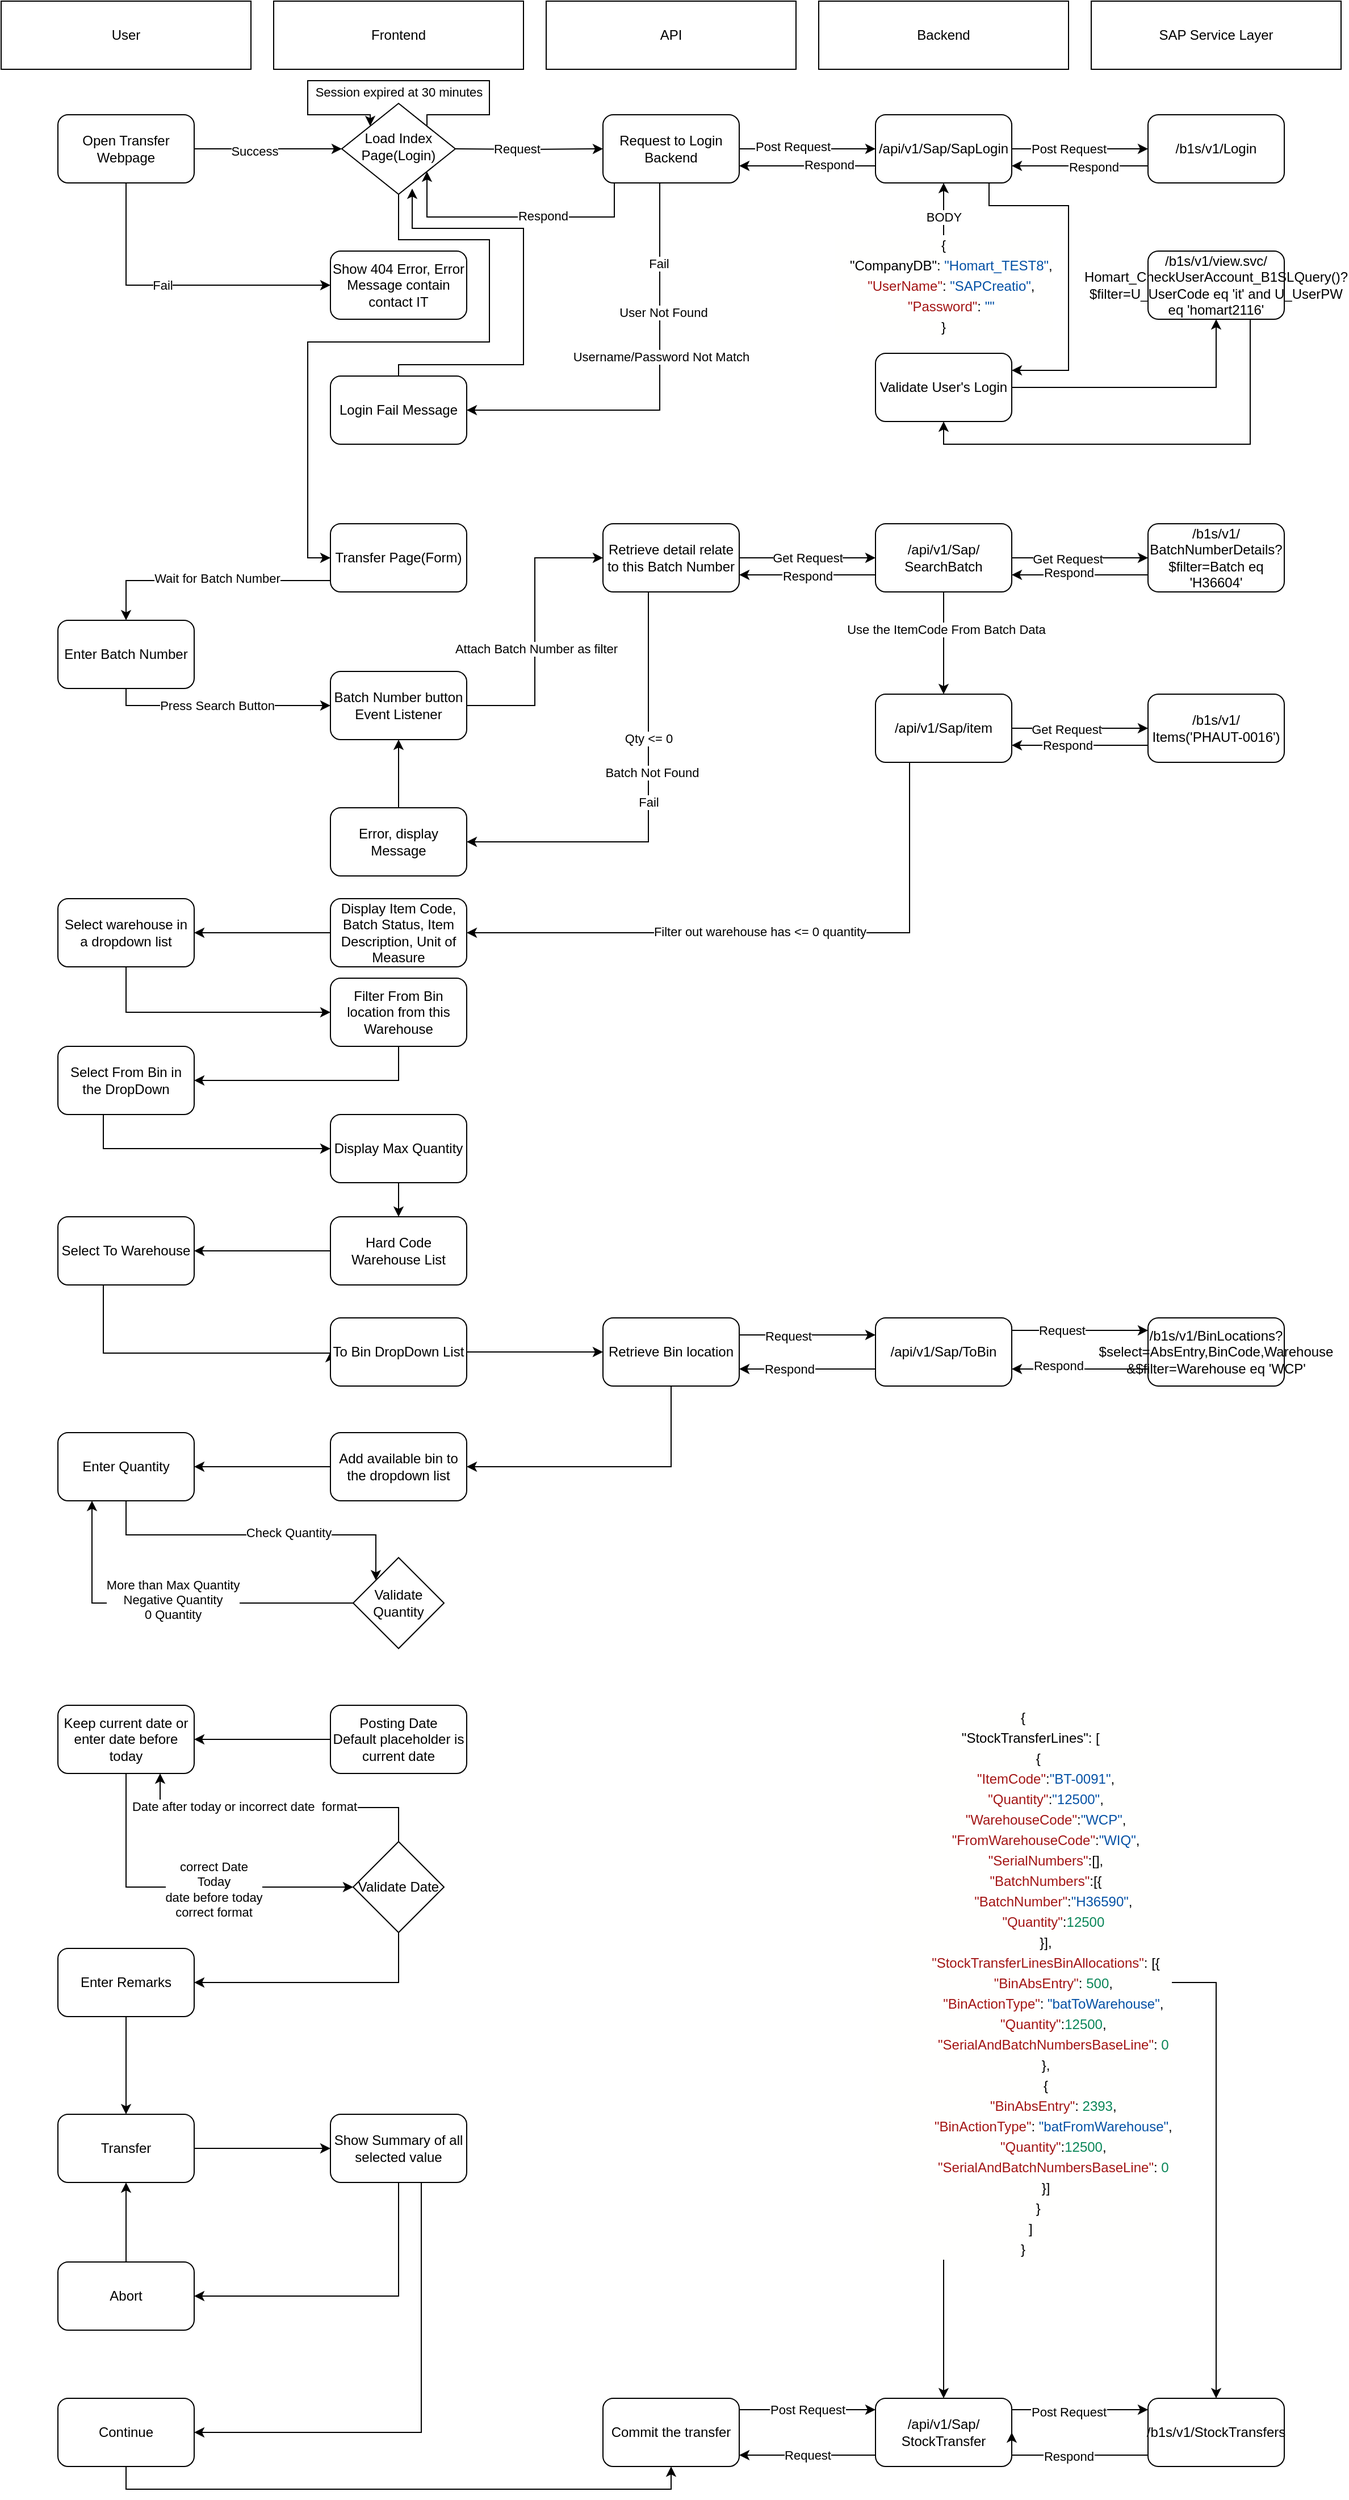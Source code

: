<mxfile version="21.1.4" type="github">
  <diagram id="C5RBs43oDa-KdzZeNtuy" name="Page-1">
    <mxGraphModel dx="1687" dy="901" grid="1" gridSize="10" guides="1" tooltips="1" connect="1" arrows="1" fold="1" page="1" pageScale="1" pageWidth="827" pageHeight="1169" math="0" shadow="0">
      <root>
        <mxCell id="WIyWlLk6GJQsqaUBKTNV-0" />
        <mxCell id="WIyWlLk6GJQsqaUBKTNV-1" parent="WIyWlLk6GJQsqaUBKTNV-0" />
        <mxCell id="266Brj4KPM92YKpS748g-17" style="edgeStyle=orthogonalEdgeStyle;rounded=0;orthogonalLoop=1;jettySize=auto;html=1;entryX=0;entryY=0.5;entryDx=0;entryDy=0;" edge="1" parent="WIyWlLk6GJQsqaUBKTNV-1" target="266Brj4KPM92YKpS748g-11">
          <mxGeometry relative="1" as="geometry">
            <mxPoint x="430" y="140" as="sourcePoint" />
          </mxGeometry>
        </mxCell>
        <mxCell id="266Brj4KPM92YKpS748g-18" value="Request" style="edgeLabel;html=1;align=center;verticalAlign=middle;resizable=0;points=[];" vertex="1" connectable="0" parent="266Brj4KPM92YKpS748g-17">
          <mxGeometry x="-0.183" y="1" relative="1" as="geometry">
            <mxPoint as="offset" />
          </mxGeometry>
        </mxCell>
        <mxCell id="266Brj4KPM92YKpS748g-58" style="edgeStyle=orthogonalEdgeStyle;rounded=0;orthogonalLoop=1;jettySize=auto;html=1;entryX=0;entryY=0.5;entryDx=0;entryDy=0;" edge="1" parent="WIyWlLk6GJQsqaUBKTNV-1" source="WIyWlLk6GJQsqaUBKTNV-6" target="266Brj4KPM92YKpS748g-57">
          <mxGeometry relative="1" as="geometry">
            <Array as="points">
              <mxPoint x="380" y="220" />
              <mxPoint x="460" y="220" />
              <mxPoint x="460" y="310" />
              <mxPoint x="300" y="310" />
              <mxPoint x="300" y="500" />
            </Array>
          </mxGeometry>
        </mxCell>
        <mxCell id="WIyWlLk6GJQsqaUBKTNV-6" value="Load Index Page(Login)" style="rhombus;whiteSpace=wrap;html=1;shadow=0;fontFamily=Helvetica;fontSize=12;align=center;strokeWidth=1;spacing=6;spacingTop=-4;" parent="WIyWlLk6GJQsqaUBKTNV-1" vertex="1">
          <mxGeometry x="330" y="100" width="100" height="80" as="geometry" />
        </mxCell>
        <mxCell id="266Brj4KPM92YKpS748g-0" value="User" style="rounded=0;whiteSpace=wrap;html=1;" vertex="1" parent="WIyWlLk6GJQsqaUBKTNV-1">
          <mxGeometry x="30" y="10" width="220" height="60" as="geometry" />
        </mxCell>
        <mxCell id="266Brj4KPM92YKpS748g-4" value="Frontend" style="rounded=0;whiteSpace=wrap;html=1;" vertex="1" parent="WIyWlLk6GJQsqaUBKTNV-1">
          <mxGeometry x="270" y="10" width="220" height="60" as="geometry" />
        </mxCell>
        <mxCell id="266Brj4KPM92YKpS748g-5" value="SAP Service Layer" style="rounded=0;whiteSpace=wrap;html=1;" vertex="1" parent="WIyWlLk6GJQsqaUBKTNV-1">
          <mxGeometry x="990" y="10" width="220" height="60" as="geometry" />
        </mxCell>
        <mxCell id="266Brj4KPM92YKpS748g-6" value="API" style="rounded=0;whiteSpace=wrap;html=1;" vertex="1" parent="WIyWlLk6GJQsqaUBKTNV-1">
          <mxGeometry x="510" y="10" width="220" height="60" as="geometry" />
        </mxCell>
        <mxCell id="266Brj4KPM92YKpS748g-7" value="Backend" style="rounded=0;whiteSpace=wrap;html=1;" vertex="1" parent="WIyWlLk6GJQsqaUBKTNV-1">
          <mxGeometry x="750" y="10" width="220" height="60" as="geometry" />
        </mxCell>
        <mxCell id="266Brj4KPM92YKpS748g-13" style="edgeStyle=orthogonalEdgeStyle;rounded=0;orthogonalLoop=1;jettySize=auto;html=1;entryX=0;entryY=0.5;entryDx=0;entryDy=0;" edge="1" parent="WIyWlLk6GJQsqaUBKTNV-1" source="266Brj4KPM92YKpS748g-11" target="266Brj4KPM92YKpS748g-12">
          <mxGeometry relative="1" as="geometry" />
        </mxCell>
        <mxCell id="266Brj4KPM92YKpS748g-28" value="Post Request" style="edgeLabel;html=1;align=center;verticalAlign=middle;resizable=0;points=[];" vertex="1" connectable="0" parent="266Brj4KPM92YKpS748g-13">
          <mxGeometry x="-0.218" y="2" relative="1" as="geometry">
            <mxPoint as="offset" />
          </mxGeometry>
        </mxCell>
        <mxCell id="266Brj4KPM92YKpS748g-22" style="edgeStyle=orthogonalEdgeStyle;rounded=0;orthogonalLoop=1;jettySize=auto;html=1;entryX=1;entryY=0.5;entryDx=0;entryDy=0;" edge="1" parent="WIyWlLk6GJQsqaUBKTNV-1" source="266Brj4KPM92YKpS748g-11" target="266Brj4KPM92YKpS748g-21">
          <mxGeometry relative="1" as="geometry">
            <Array as="points">
              <mxPoint x="610" y="370" />
            </Array>
          </mxGeometry>
        </mxCell>
        <mxCell id="266Brj4KPM92YKpS748g-24" value="Fail" style="edgeLabel;html=1;align=center;verticalAlign=middle;resizable=0;points=[];" vertex="1" connectable="0" parent="266Brj4KPM92YKpS748g-22">
          <mxGeometry x="-0.616" y="-1" relative="1" as="geometry">
            <mxPoint as="offset" />
          </mxGeometry>
        </mxCell>
        <mxCell id="266Brj4KPM92YKpS748g-91" value="User Not Found" style="edgeLabel;html=1;align=center;verticalAlign=middle;resizable=0;points=[];" vertex="1" connectable="0" parent="266Brj4KPM92YKpS748g-22">
          <mxGeometry x="-0.384" y="3" relative="1" as="geometry">
            <mxPoint as="offset" />
          </mxGeometry>
        </mxCell>
        <mxCell id="266Brj4KPM92YKpS748g-92" value="Username/Password Not Match" style="edgeLabel;html=1;align=center;verticalAlign=middle;resizable=0;points=[];" vertex="1" connectable="0" parent="266Brj4KPM92YKpS748g-22">
          <mxGeometry x="-0.173" y="1" relative="1" as="geometry">
            <mxPoint as="offset" />
          </mxGeometry>
        </mxCell>
        <mxCell id="266Brj4KPM92YKpS748g-34" style="edgeStyle=orthogonalEdgeStyle;rounded=0;orthogonalLoop=1;jettySize=auto;html=1;entryX=1;entryY=1;entryDx=0;entryDy=0;" edge="1" parent="WIyWlLk6GJQsqaUBKTNV-1" source="266Brj4KPM92YKpS748g-11">
          <mxGeometry relative="1" as="geometry">
            <mxPoint x="405" y="160" as="targetPoint" />
            <Array as="points">
              <mxPoint x="570" y="200" />
              <mxPoint x="405" y="200" />
            </Array>
          </mxGeometry>
        </mxCell>
        <mxCell id="266Brj4KPM92YKpS748g-35" value="Respond" style="edgeLabel;html=1;align=center;verticalAlign=middle;resizable=0;points=[];" vertex="1" connectable="0" parent="266Brj4KPM92YKpS748g-34">
          <mxGeometry x="-0.205" y="-1" relative="1" as="geometry">
            <mxPoint as="offset" />
          </mxGeometry>
        </mxCell>
        <mxCell id="266Brj4KPM92YKpS748g-11" value="Request to Login Backend" style="rounded=1;whiteSpace=wrap;html=1;" vertex="1" parent="WIyWlLk6GJQsqaUBKTNV-1">
          <mxGeometry x="560" y="110" width="120" height="60" as="geometry" />
        </mxCell>
        <mxCell id="266Brj4KPM92YKpS748g-16" style="edgeStyle=orthogonalEdgeStyle;rounded=0;orthogonalLoop=1;jettySize=auto;html=1;entryX=0;entryY=0.5;entryDx=0;entryDy=0;" edge="1" parent="WIyWlLk6GJQsqaUBKTNV-1" source="266Brj4KPM92YKpS748g-12" target="266Brj4KPM92YKpS748g-15">
          <mxGeometry relative="1" as="geometry" />
        </mxCell>
        <mxCell id="266Brj4KPM92YKpS748g-32" style="edgeStyle=orthogonalEdgeStyle;rounded=0;orthogonalLoop=1;jettySize=auto;html=1;entryX=1;entryY=0.75;entryDx=0;entryDy=0;" edge="1" parent="WIyWlLk6GJQsqaUBKTNV-1" source="266Brj4KPM92YKpS748g-12" target="266Brj4KPM92YKpS748g-11">
          <mxGeometry relative="1" as="geometry">
            <Array as="points">
              <mxPoint x="750" y="155" />
              <mxPoint x="750" y="155" />
            </Array>
          </mxGeometry>
        </mxCell>
        <mxCell id="266Brj4KPM92YKpS748g-33" value="Respond" style="edgeLabel;html=1;align=center;verticalAlign=middle;resizable=0;points=[];" vertex="1" connectable="0" parent="266Brj4KPM92YKpS748g-32">
          <mxGeometry x="-0.309" y="-1" relative="1" as="geometry">
            <mxPoint as="offset" />
          </mxGeometry>
        </mxCell>
        <mxCell id="266Brj4KPM92YKpS748g-98" style="edgeStyle=orthogonalEdgeStyle;rounded=0;orthogonalLoop=1;jettySize=auto;html=1;entryX=1;entryY=0.25;entryDx=0;entryDy=0;" edge="1" parent="WIyWlLk6GJQsqaUBKTNV-1" source="266Brj4KPM92YKpS748g-12" target="266Brj4KPM92YKpS748g-100">
          <mxGeometry relative="1" as="geometry">
            <mxPoint x="940" y="320" as="targetPoint" />
            <Array as="points">
              <mxPoint x="900" y="190" />
              <mxPoint x="970" y="190" />
              <mxPoint x="970" y="335" />
            </Array>
          </mxGeometry>
        </mxCell>
        <mxCell id="266Brj4KPM92YKpS748g-12" value="/api/v1/Sap/SapLogin" style="rounded=1;whiteSpace=wrap;html=1;" vertex="1" parent="WIyWlLk6GJQsqaUBKTNV-1">
          <mxGeometry x="800" y="110" width="120" height="60" as="geometry" />
        </mxCell>
        <mxCell id="266Brj4KPM92YKpS748g-30" style="edgeStyle=orthogonalEdgeStyle;rounded=0;orthogonalLoop=1;jettySize=auto;html=1;entryX=1;entryY=0.75;entryDx=0;entryDy=0;" edge="1" parent="WIyWlLk6GJQsqaUBKTNV-1" source="266Brj4KPM92YKpS748g-15" target="266Brj4KPM92YKpS748g-12">
          <mxGeometry relative="1" as="geometry">
            <Array as="points">
              <mxPoint x="990" y="155" />
              <mxPoint x="990" y="155" />
            </Array>
          </mxGeometry>
        </mxCell>
        <mxCell id="266Brj4KPM92YKpS748g-31" value="Respond" style="edgeLabel;html=1;align=center;verticalAlign=middle;resizable=0;points=[];" vertex="1" connectable="0" parent="266Brj4KPM92YKpS748g-30">
          <mxGeometry x="-0.2" y="1" relative="1" as="geometry">
            <mxPoint as="offset" />
          </mxGeometry>
        </mxCell>
        <mxCell id="266Brj4KPM92YKpS748g-15" value="/b1s/v1/Login" style="rounded=1;whiteSpace=wrap;html=1;" vertex="1" parent="WIyWlLk6GJQsqaUBKTNV-1">
          <mxGeometry x="1040" y="110" width="120" height="60" as="geometry" />
        </mxCell>
        <mxCell id="266Brj4KPM92YKpS748g-38" style="edgeStyle=orthogonalEdgeStyle;rounded=0;orthogonalLoop=1;jettySize=auto;html=1;entryX=0.62;entryY=0.938;entryDx=0;entryDy=0;entryPerimeter=0;" edge="1" parent="WIyWlLk6GJQsqaUBKTNV-1" source="266Brj4KPM92YKpS748g-21" target="WIyWlLk6GJQsqaUBKTNV-6">
          <mxGeometry relative="1" as="geometry">
            <mxPoint x="355" y="160" as="targetPoint" />
            <Array as="points">
              <mxPoint x="380" y="330" />
              <mxPoint x="490" y="330" />
              <mxPoint x="490" y="210" />
              <mxPoint x="392" y="210" />
            </Array>
          </mxGeometry>
        </mxCell>
        <mxCell id="266Brj4KPM92YKpS748g-21" value="Login Fail Message" style="rounded=1;whiteSpace=wrap;html=1;" vertex="1" parent="WIyWlLk6GJQsqaUBKTNV-1">
          <mxGeometry x="320" y="340" width="120" height="60" as="geometry" />
        </mxCell>
        <mxCell id="266Brj4KPM92YKpS748g-46" value="Show 404 Error, Error Message contain contact IT" style="rounded=1;whiteSpace=wrap;html=1;" vertex="1" parent="WIyWlLk6GJQsqaUBKTNV-1">
          <mxGeometry x="320" y="230" width="120" height="60" as="geometry" />
        </mxCell>
        <mxCell id="266Brj4KPM92YKpS748g-48" style="edgeStyle=orthogonalEdgeStyle;rounded=0;orthogonalLoop=1;jettySize=auto;html=1;entryX=0;entryY=0.5;entryDx=0;entryDy=0;" edge="1" parent="WIyWlLk6GJQsqaUBKTNV-1" source="266Brj4KPM92YKpS748g-47">
          <mxGeometry relative="1" as="geometry">
            <mxPoint x="330" y="140" as="targetPoint" />
          </mxGeometry>
        </mxCell>
        <mxCell id="266Brj4KPM92YKpS748g-52" value="Success" style="edgeLabel;html=1;align=center;verticalAlign=middle;resizable=0;points=[];" vertex="1" connectable="0" parent="266Brj4KPM92YKpS748g-48">
          <mxGeometry x="-0.185" y="-2" relative="1" as="geometry">
            <mxPoint as="offset" />
          </mxGeometry>
        </mxCell>
        <mxCell id="266Brj4KPM92YKpS748g-55" style="edgeStyle=orthogonalEdgeStyle;rounded=0;orthogonalLoop=1;jettySize=auto;html=1;entryX=0;entryY=0.5;entryDx=0;entryDy=0;" edge="1" parent="WIyWlLk6GJQsqaUBKTNV-1" source="266Brj4KPM92YKpS748g-47" target="266Brj4KPM92YKpS748g-46">
          <mxGeometry relative="1" as="geometry">
            <Array as="points">
              <mxPoint x="140" y="260" />
            </Array>
          </mxGeometry>
        </mxCell>
        <mxCell id="266Brj4KPM92YKpS748g-56" value="Fail" style="edgeLabel;html=1;align=center;verticalAlign=middle;resizable=0;points=[];" vertex="1" connectable="0" parent="266Brj4KPM92YKpS748g-55">
          <mxGeometry x="-0.096" relative="1" as="geometry">
            <mxPoint as="offset" />
          </mxGeometry>
        </mxCell>
        <mxCell id="266Brj4KPM92YKpS748g-47" value="Open Transfer Webpage" style="rounded=1;whiteSpace=wrap;html=1;" vertex="1" parent="WIyWlLk6GJQsqaUBKTNV-1">
          <mxGeometry x="80" y="110" width="120" height="60" as="geometry" />
        </mxCell>
        <mxCell id="266Brj4KPM92YKpS748g-50" style="edgeStyle=orthogonalEdgeStyle;rounded=0;orthogonalLoop=1;jettySize=auto;html=1;exitX=1;exitY=0;exitDx=0;exitDy=0;entryX=0;entryY=0;entryDx=0;entryDy=0;" edge="1" parent="WIyWlLk6GJQsqaUBKTNV-1" source="WIyWlLk6GJQsqaUBKTNV-6" target="WIyWlLk6GJQsqaUBKTNV-6">
          <mxGeometry relative="1" as="geometry">
            <Array as="points">
              <mxPoint x="405" y="110" />
              <mxPoint x="460" y="110" />
              <mxPoint x="460" y="80" />
              <mxPoint x="300" y="80" />
              <mxPoint x="300" y="110" />
              <mxPoint x="355" y="110" />
            </Array>
          </mxGeometry>
        </mxCell>
        <mxCell id="266Brj4KPM92YKpS748g-51" value="Session expired at 30 minutes" style="edgeLabel;html=1;align=center;verticalAlign=middle;resizable=0;points=[];" vertex="1" connectable="0" parent="266Brj4KPM92YKpS748g-50">
          <mxGeometry x="-0.12" y="2" relative="1" as="geometry">
            <mxPoint x="-21" y="8" as="offset" />
          </mxGeometry>
        </mxCell>
        <mxCell id="266Brj4KPM92YKpS748g-62" style="edgeStyle=orthogonalEdgeStyle;rounded=0;orthogonalLoop=1;jettySize=auto;html=1;entryX=0.5;entryY=0;entryDx=0;entryDy=0;" edge="1" parent="WIyWlLk6GJQsqaUBKTNV-1" source="266Brj4KPM92YKpS748g-57" target="266Brj4KPM92YKpS748g-61">
          <mxGeometry relative="1" as="geometry">
            <Array as="points">
              <mxPoint x="140" y="520" />
            </Array>
          </mxGeometry>
        </mxCell>
        <mxCell id="266Brj4KPM92YKpS748g-63" value="Wait for Batch Number" style="edgeLabel;html=1;align=center;verticalAlign=middle;resizable=0;points=[];" vertex="1" connectable="0" parent="266Brj4KPM92YKpS748g-62">
          <mxGeometry x="-0.07" y="-2" relative="1" as="geometry">
            <mxPoint as="offset" />
          </mxGeometry>
        </mxCell>
        <mxCell id="266Brj4KPM92YKpS748g-57" value="Transfer Page(Form)" style="rounded=1;whiteSpace=wrap;html=1;" vertex="1" parent="WIyWlLk6GJQsqaUBKTNV-1">
          <mxGeometry x="320" y="470" width="120" height="60" as="geometry" />
        </mxCell>
        <mxCell id="266Brj4KPM92YKpS748g-65" style="edgeStyle=orthogonalEdgeStyle;rounded=0;orthogonalLoop=1;jettySize=auto;html=1;entryX=0;entryY=0.5;entryDx=0;entryDy=0;" edge="1" parent="WIyWlLk6GJQsqaUBKTNV-1" source="266Brj4KPM92YKpS748g-61" target="266Brj4KPM92YKpS748g-64">
          <mxGeometry relative="1" as="geometry">
            <Array as="points">
              <mxPoint x="140" y="630" />
            </Array>
          </mxGeometry>
        </mxCell>
        <mxCell id="266Brj4KPM92YKpS748g-66" value="Press Search Button" style="edgeLabel;html=1;align=center;verticalAlign=middle;resizable=0;points=[];" vertex="1" connectable="0" parent="266Brj4KPM92YKpS748g-65">
          <mxGeometry x="0.241" y="-3" relative="1" as="geometry">
            <mxPoint x="-26" y="-3" as="offset" />
          </mxGeometry>
        </mxCell>
        <mxCell id="266Brj4KPM92YKpS748g-61" value="Enter Batch Number" style="rounded=1;whiteSpace=wrap;html=1;" vertex="1" parent="WIyWlLk6GJQsqaUBKTNV-1">
          <mxGeometry x="80" y="555" width="120" height="60" as="geometry" />
        </mxCell>
        <mxCell id="266Brj4KPM92YKpS748g-68" style="edgeStyle=orthogonalEdgeStyle;rounded=0;orthogonalLoop=1;jettySize=auto;html=1;entryX=0;entryY=0.5;entryDx=0;entryDy=0;" edge="1" parent="WIyWlLk6GJQsqaUBKTNV-1" source="266Brj4KPM92YKpS748g-64" target="266Brj4KPM92YKpS748g-67">
          <mxGeometry relative="1" as="geometry" />
        </mxCell>
        <mxCell id="266Brj4KPM92YKpS748g-69" value="Attach Batch Number as filter" style="edgeLabel;html=1;align=center;verticalAlign=middle;resizable=0;points=[];" vertex="1" connectable="0" parent="266Brj4KPM92YKpS748g-68">
          <mxGeometry x="-0.12" y="-1" relative="1" as="geometry">
            <mxPoint as="offset" />
          </mxGeometry>
        </mxCell>
        <mxCell id="266Brj4KPM92YKpS748g-64" value="Batch Number button Event Listener" style="rounded=1;whiteSpace=wrap;html=1;" vertex="1" parent="WIyWlLk6GJQsqaUBKTNV-1">
          <mxGeometry x="320" y="600" width="120" height="60" as="geometry" />
        </mxCell>
        <mxCell id="266Brj4KPM92YKpS748g-71" style="edgeStyle=orthogonalEdgeStyle;rounded=0;orthogonalLoop=1;jettySize=auto;html=1;entryX=0;entryY=0.5;entryDx=0;entryDy=0;" edge="1" parent="WIyWlLk6GJQsqaUBKTNV-1" source="266Brj4KPM92YKpS748g-67" target="266Brj4KPM92YKpS748g-70">
          <mxGeometry relative="1" as="geometry" />
        </mxCell>
        <mxCell id="266Brj4KPM92YKpS748g-72" value="Get Request" style="edgeLabel;html=1;align=center;verticalAlign=middle;resizable=0;points=[];" vertex="1" connectable="0" parent="266Brj4KPM92YKpS748g-71">
          <mxGeometry x="0.233" y="-3" relative="1" as="geometry">
            <mxPoint x="-14" y="-3" as="offset" />
          </mxGeometry>
        </mxCell>
        <mxCell id="266Brj4KPM92YKpS748g-77" style="edgeStyle=orthogonalEdgeStyle;rounded=0;orthogonalLoop=1;jettySize=auto;html=1;entryX=1;entryY=0.5;entryDx=0;entryDy=0;" edge="1" parent="WIyWlLk6GJQsqaUBKTNV-1" source="266Brj4KPM92YKpS748g-67" target="266Brj4KPM92YKpS748g-75">
          <mxGeometry relative="1" as="geometry">
            <Array as="points">
              <mxPoint x="600" y="750" />
            </Array>
          </mxGeometry>
        </mxCell>
        <mxCell id="266Brj4KPM92YKpS748g-79" value="Qty &amp;lt;= 0" style="edgeLabel;html=1;align=center;verticalAlign=middle;resizable=0;points=[];" vertex="1" connectable="0" parent="266Brj4KPM92YKpS748g-77">
          <mxGeometry x="-0.325" relative="1" as="geometry">
            <mxPoint as="offset" />
          </mxGeometry>
        </mxCell>
        <mxCell id="266Brj4KPM92YKpS748g-80" value="Batch Not Found" style="edgeLabel;html=1;align=center;verticalAlign=middle;resizable=0;points=[];" vertex="1" connectable="0" parent="266Brj4KPM92YKpS748g-77">
          <mxGeometry x="-0.165" y="3" relative="1" as="geometry">
            <mxPoint as="offset" />
          </mxGeometry>
        </mxCell>
        <mxCell id="266Brj4KPM92YKpS748g-81" value="Fail" style="edgeLabel;html=1;align=center;verticalAlign=middle;resizable=0;points=[];" vertex="1" connectable="0" parent="266Brj4KPM92YKpS748g-77">
          <mxGeometry x="-0.03" y="-3" relative="1" as="geometry">
            <mxPoint x="3" as="offset" />
          </mxGeometry>
        </mxCell>
        <mxCell id="266Brj4KPM92YKpS748g-107" style="edgeStyle=orthogonalEdgeStyle;rounded=0;orthogonalLoop=1;jettySize=auto;html=1;entryX=1;entryY=0.5;entryDx=0;entryDy=0;exitX=0.25;exitY=1;exitDx=0;exitDy=0;" edge="1" parent="WIyWlLk6GJQsqaUBKTNV-1" source="266Brj4KPM92YKpS748g-132" target="266Brj4KPM92YKpS748g-106">
          <mxGeometry relative="1" as="geometry">
            <Array as="points">
              <mxPoint x="830" y="830" />
            </Array>
          </mxGeometry>
        </mxCell>
        <mxCell id="266Brj4KPM92YKpS748g-108" value="Success" style="edgeLabel;html=1;align=center;verticalAlign=middle;resizable=0;points=[];" vertex="1" connectable="0" parent="266Brj4KPM92YKpS748g-107">
          <mxGeometry x="-0.093" y="-3" relative="1" as="geometry">
            <mxPoint as="offset" />
          </mxGeometry>
        </mxCell>
        <mxCell id="266Brj4KPM92YKpS748g-110" value="Filter out warehouse has &amp;lt;= 0 quantity" style="edgeLabel;html=1;align=center;verticalAlign=middle;resizable=0;points=[];" vertex="1" connectable="0" parent="266Brj4KPM92YKpS748g-107">
          <mxGeometry x="0.046" y="-1" relative="1" as="geometry">
            <mxPoint as="offset" />
          </mxGeometry>
        </mxCell>
        <mxCell id="266Brj4KPM92YKpS748g-67" value="Retrieve detail relate to this Batch Number" style="rounded=1;whiteSpace=wrap;html=1;" vertex="1" parent="WIyWlLk6GJQsqaUBKTNV-1">
          <mxGeometry x="560" y="470" width="120" height="60" as="geometry" />
        </mxCell>
        <mxCell id="266Brj4KPM92YKpS748g-73" style="edgeStyle=orthogonalEdgeStyle;rounded=0;orthogonalLoop=1;jettySize=auto;html=1;entryX=1;entryY=0.75;entryDx=0;entryDy=0;" edge="1" parent="WIyWlLk6GJQsqaUBKTNV-1" source="266Brj4KPM92YKpS748g-70" target="266Brj4KPM92YKpS748g-67">
          <mxGeometry relative="1" as="geometry">
            <Array as="points">
              <mxPoint x="770" y="515" />
              <mxPoint x="770" y="515" />
            </Array>
          </mxGeometry>
        </mxCell>
        <mxCell id="266Brj4KPM92YKpS748g-74" value="Respond" style="edgeLabel;html=1;align=center;verticalAlign=middle;resizable=0;points=[];" vertex="1" connectable="0" parent="266Brj4KPM92YKpS748g-73">
          <mxGeometry x="-0.167" y="1" relative="1" as="geometry">
            <mxPoint x="-10" as="offset" />
          </mxGeometry>
        </mxCell>
        <mxCell id="266Brj4KPM92YKpS748g-84" style="edgeStyle=orthogonalEdgeStyle;rounded=0;orthogonalLoop=1;jettySize=auto;html=1;" edge="1" parent="WIyWlLk6GJQsqaUBKTNV-1" source="266Brj4KPM92YKpS748g-70" target="266Brj4KPM92YKpS748g-83">
          <mxGeometry relative="1" as="geometry" />
        </mxCell>
        <mxCell id="266Brj4KPM92YKpS748g-86" value="Get Request" style="edgeLabel;html=1;align=center;verticalAlign=middle;resizable=0;points=[];" vertex="1" connectable="0" parent="266Brj4KPM92YKpS748g-84">
          <mxGeometry x="-0.183" y="-1" relative="1" as="geometry">
            <mxPoint as="offset" />
          </mxGeometry>
        </mxCell>
        <mxCell id="266Brj4KPM92YKpS748g-136" style="edgeStyle=orthogonalEdgeStyle;rounded=0;orthogonalLoop=1;jettySize=auto;html=1;" edge="1" parent="WIyWlLk6GJQsqaUBKTNV-1" source="266Brj4KPM92YKpS748g-70" target="266Brj4KPM92YKpS748g-132">
          <mxGeometry relative="1" as="geometry" />
        </mxCell>
        <mxCell id="266Brj4KPM92YKpS748g-141" value="Use the ItemCode From Batch Data" style="edgeLabel;html=1;align=center;verticalAlign=middle;resizable=0;points=[];" vertex="1" connectable="0" parent="266Brj4KPM92YKpS748g-136">
          <mxGeometry x="-0.267" y="2" relative="1" as="geometry">
            <mxPoint as="offset" />
          </mxGeometry>
        </mxCell>
        <mxCell id="266Brj4KPM92YKpS748g-70" value="/api/v1/Sap/&lt;br&gt;SearchBatch" style="rounded=1;whiteSpace=wrap;html=1;" vertex="1" parent="WIyWlLk6GJQsqaUBKTNV-1">
          <mxGeometry x="800" y="470" width="120" height="60" as="geometry" />
        </mxCell>
        <mxCell id="266Brj4KPM92YKpS748g-76" style="edgeStyle=orthogonalEdgeStyle;rounded=0;orthogonalLoop=1;jettySize=auto;html=1;entryX=0.5;entryY=1;entryDx=0;entryDy=0;" edge="1" parent="WIyWlLk6GJQsqaUBKTNV-1" source="266Brj4KPM92YKpS748g-75" target="266Brj4KPM92YKpS748g-64">
          <mxGeometry relative="1" as="geometry" />
        </mxCell>
        <mxCell id="266Brj4KPM92YKpS748g-75" value="Error, display Message" style="rounded=1;whiteSpace=wrap;html=1;" vertex="1" parent="WIyWlLk6GJQsqaUBKTNV-1">
          <mxGeometry x="320" y="720" width="120" height="60" as="geometry" />
        </mxCell>
        <mxCell id="266Brj4KPM92YKpS748g-85" style="edgeStyle=orthogonalEdgeStyle;rounded=0;orthogonalLoop=1;jettySize=auto;html=1;entryX=1;entryY=0.75;entryDx=0;entryDy=0;" edge="1" parent="WIyWlLk6GJQsqaUBKTNV-1" source="266Brj4KPM92YKpS748g-83" target="266Brj4KPM92YKpS748g-70">
          <mxGeometry relative="1" as="geometry">
            <Array as="points">
              <mxPoint x="1010" y="515" />
              <mxPoint x="1010" y="515" />
            </Array>
          </mxGeometry>
        </mxCell>
        <mxCell id="266Brj4KPM92YKpS748g-89" value="Respond" style="edgeLabel;html=1;align=center;verticalAlign=middle;resizable=0;points=[];" vertex="1" connectable="0" parent="266Brj4KPM92YKpS748g-85">
          <mxGeometry x="0.25" y="-2" relative="1" as="geometry">
            <mxPoint x="5" as="offset" />
          </mxGeometry>
        </mxCell>
        <mxCell id="266Brj4KPM92YKpS748g-83" value="/b1s/v1/&lt;br&gt;BatchNumberDetails?$filter=Batch eq &#39;H36604&#39;" style="rounded=1;whiteSpace=wrap;html=1;" vertex="1" parent="WIyWlLk6GJQsqaUBKTNV-1">
          <mxGeometry x="1040" y="470" width="120" height="60" as="geometry" />
        </mxCell>
        <mxCell id="266Brj4KPM92YKpS748g-87" value="Post Request" style="edgeLabel;html=1;align=center;verticalAlign=middle;resizable=0;points=[];" vertex="1" connectable="0" parent="WIyWlLk6GJQsqaUBKTNV-1">
          <mxGeometry x="970" y="140" as="geometry" />
        </mxCell>
        <mxCell id="266Brj4KPM92YKpS748g-95" value="BODY" style="edgeStyle=orthogonalEdgeStyle;rounded=0;orthogonalLoop=1;jettySize=auto;html=1;entryX=0.5;entryY=1;entryDx=0;entryDy=0;" edge="1" parent="WIyWlLk6GJQsqaUBKTNV-1" source="266Brj4KPM92YKpS748g-93" target="266Brj4KPM92YKpS748g-12">
          <mxGeometry relative="1" as="geometry" />
        </mxCell>
        <mxCell id="266Brj4KPM92YKpS748g-93" value="&lt;div style=&quot;background-color: rgb(255, 255, 254); line-height: 18px;&quot;&gt;&lt;div&gt;{&lt;/div&gt;&lt;div&gt;&amp;nbsp;&amp;nbsp;&amp;nbsp;&amp;nbsp;&quot;CompanyDB&quot;:&amp;nbsp;&lt;span style=&quot;color: #0451a5;&quot;&gt;&quot;Homart_TEST8&quot;&lt;/span&gt;,&lt;/div&gt;&lt;div&gt;&amp;nbsp;&amp;nbsp;&amp;nbsp;&amp;nbsp;&lt;span style=&quot;color: #a31515;&quot;&gt;&quot;UserName&quot;&lt;/span&gt;:&amp;nbsp;&lt;span style=&quot;color: #0451a5;&quot;&gt;&quot;SAPCreatio&quot;&lt;/span&gt;,&lt;/div&gt;&lt;div&gt;&amp;nbsp;&amp;nbsp;&amp;nbsp;&amp;nbsp;&lt;span style=&quot;color: #a31515;&quot;&gt;&quot;Password&quot;&lt;/span&gt;:&amp;nbsp;&lt;span style=&quot;color: #0451a5;&quot;&gt;&quot;&quot;&lt;/span&gt;&lt;/div&gt;&lt;div&gt;}&lt;/div&gt;&lt;/div&gt;" style="whiteSpace=wrap;html=1;" vertex="1" parent="WIyWlLk6GJQsqaUBKTNV-1">
          <mxGeometry x="800" y="230" width="120" height="60" as="geometry" />
        </mxCell>
        <mxCell id="266Brj4KPM92YKpS748g-103" style="edgeStyle=orthogonalEdgeStyle;rounded=0;orthogonalLoop=1;jettySize=auto;html=1;entryX=0.5;entryY=1;entryDx=0;entryDy=0;" edge="1" parent="WIyWlLk6GJQsqaUBKTNV-1" source="266Brj4KPM92YKpS748g-100" target="266Brj4KPM92YKpS748g-102">
          <mxGeometry relative="1" as="geometry" />
        </mxCell>
        <mxCell id="266Brj4KPM92YKpS748g-100" value="Validate User&#39;s Login" style="rounded=1;whiteSpace=wrap;html=1;" vertex="1" parent="WIyWlLk6GJQsqaUBKTNV-1">
          <mxGeometry x="800" y="320" width="120" height="60" as="geometry" />
        </mxCell>
        <mxCell id="266Brj4KPM92YKpS748g-104" style="edgeStyle=orthogonalEdgeStyle;rounded=0;orthogonalLoop=1;jettySize=auto;html=1;entryX=0.5;entryY=1;entryDx=0;entryDy=0;" edge="1" parent="WIyWlLk6GJQsqaUBKTNV-1" source="266Brj4KPM92YKpS748g-102" target="266Brj4KPM92YKpS748g-100">
          <mxGeometry relative="1" as="geometry">
            <Array as="points">
              <mxPoint x="1130" y="400" />
              <mxPoint x="860" y="400" />
            </Array>
          </mxGeometry>
        </mxCell>
        <mxCell id="266Brj4KPM92YKpS748g-102" value="/b1s/v1/view.svc/&lt;br&gt;Homart_CheckUserAccount_B1SLQuery()?$filter=U_UserCode eq &#39;it&#39; and U_UserPW eq &#39;homart2116&#39;" style="rounded=1;whiteSpace=wrap;html=1;" vertex="1" parent="WIyWlLk6GJQsqaUBKTNV-1">
          <mxGeometry x="1040" y="230" width="120" height="60" as="geometry" />
        </mxCell>
        <mxCell id="266Brj4KPM92YKpS748g-111" style="edgeStyle=orthogonalEdgeStyle;rounded=0;orthogonalLoop=1;jettySize=auto;html=1;entryX=1;entryY=0.5;entryDx=0;entryDy=0;" edge="1" parent="WIyWlLk6GJQsqaUBKTNV-1" source="266Brj4KPM92YKpS748g-106" target="266Brj4KPM92YKpS748g-109">
          <mxGeometry relative="1" as="geometry" />
        </mxCell>
        <mxCell id="266Brj4KPM92YKpS748g-106" value="Display Item Code, Batch Status, Item Description, Unit of Measure" style="rounded=1;whiteSpace=wrap;html=1;" vertex="1" parent="WIyWlLk6GJQsqaUBKTNV-1">
          <mxGeometry x="320" y="800" width="120" height="60" as="geometry" />
        </mxCell>
        <mxCell id="266Brj4KPM92YKpS748g-113" style="edgeStyle=orthogonalEdgeStyle;rounded=0;orthogonalLoop=1;jettySize=auto;html=1;entryX=0;entryY=0.5;entryDx=0;entryDy=0;" edge="1" parent="WIyWlLk6GJQsqaUBKTNV-1" source="266Brj4KPM92YKpS748g-109" target="266Brj4KPM92YKpS748g-112">
          <mxGeometry relative="1" as="geometry">
            <Array as="points">
              <mxPoint x="140" y="900" />
            </Array>
          </mxGeometry>
        </mxCell>
        <mxCell id="266Brj4KPM92YKpS748g-109" value="Select warehouse in a dropdown list" style="rounded=1;whiteSpace=wrap;html=1;" vertex="1" parent="WIyWlLk6GJQsqaUBKTNV-1">
          <mxGeometry x="80" y="800" width="120" height="60" as="geometry" />
        </mxCell>
        <mxCell id="266Brj4KPM92YKpS748g-121" style="edgeStyle=orthogonalEdgeStyle;rounded=0;orthogonalLoop=1;jettySize=auto;html=1;entryX=1;entryY=0.5;entryDx=0;entryDy=0;" edge="1" parent="WIyWlLk6GJQsqaUBKTNV-1" source="266Brj4KPM92YKpS748g-112" target="266Brj4KPM92YKpS748g-117">
          <mxGeometry relative="1" as="geometry">
            <Array as="points">
              <mxPoint x="380" y="960" />
            </Array>
          </mxGeometry>
        </mxCell>
        <mxCell id="266Brj4KPM92YKpS748g-112" value="Filter From Bin location from this Warehouse" style="rounded=1;whiteSpace=wrap;html=1;" vertex="1" parent="WIyWlLk6GJQsqaUBKTNV-1">
          <mxGeometry x="320" y="870" width="120" height="60" as="geometry" />
        </mxCell>
        <mxCell id="266Brj4KPM92YKpS748g-123" style="edgeStyle=orthogonalEdgeStyle;rounded=0;orthogonalLoop=1;jettySize=auto;html=1;entryX=0;entryY=0.5;entryDx=0;entryDy=0;" edge="1" parent="WIyWlLk6GJQsqaUBKTNV-1" source="266Brj4KPM92YKpS748g-117" target="266Brj4KPM92YKpS748g-122">
          <mxGeometry relative="1" as="geometry">
            <Array as="points">
              <mxPoint x="120" y="1020" />
            </Array>
          </mxGeometry>
        </mxCell>
        <mxCell id="266Brj4KPM92YKpS748g-117" value="Select From Bin in the DropDown" style="rounded=1;whiteSpace=wrap;html=1;" vertex="1" parent="WIyWlLk6GJQsqaUBKTNV-1">
          <mxGeometry x="80" y="930" width="120" height="60" as="geometry" />
        </mxCell>
        <mxCell id="266Brj4KPM92YKpS748g-129" style="edgeStyle=orthogonalEdgeStyle;rounded=0;orthogonalLoop=1;jettySize=auto;html=1;entryX=0.5;entryY=0;entryDx=0;entryDy=0;" edge="1" parent="WIyWlLk6GJQsqaUBKTNV-1" source="266Brj4KPM92YKpS748g-122" target="266Brj4KPM92YKpS748g-126">
          <mxGeometry relative="1" as="geometry" />
        </mxCell>
        <mxCell id="266Brj4KPM92YKpS748g-122" value="Display Max Quantity" style="rounded=1;whiteSpace=wrap;html=1;" vertex="1" parent="WIyWlLk6GJQsqaUBKTNV-1">
          <mxGeometry x="320" y="990" width="120" height="60" as="geometry" />
        </mxCell>
        <mxCell id="266Brj4KPM92YKpS748g-131" style="edgeStyle=orthogonalEdgeStyle;rounded=0;orthogonalLoop=1;jettySize=auto;html=1;entryX=0;entryY=0.5;entryDx=0;entryDy=0;" edge="1" parent="WIyWlLk6GJQsqaUBKTNV-1" source="266Brj4KPM92YKpS748g-124" target="266Brj4KPM92YKpS748g-128">
          <mxGeometry relative="1" as="geometry">
            <Array as="points">
              <mxPoint x="120" y="1200" />
              <mxPoint x="320" y="1200" />
            </Array>
          </mxGeometry>
        </mxCell>
        <mxCell id="266Brj4KPM92YKpS748g-124" value="Select To Warehouse" style="rounded=1;whiteSpace=wrap;html=1;" vertex="1" parent="WIyWlLk6GJQsqaUBKTNV-1">
          <mxGeometry x="80" y="1080" width="120" height="60" as="geometry" />
        </mxCell>
        <mxCell id="266Brj4KPM92YKpS748g-130" style="edgeStyle=orthogonalEdgeStyle;rounded=0;orthogonalLoop=1;jettySize=auto;html=1;entryX=1;entryY=0.5;entryDx=0;entryDy=0;" edge="1" parent="WIyWlLk6GJQsqaUBKTNV-1" source="266Brj4KPM92YKpS748g-126" target="266Brj4KPM92YKpS748g-124">
          <mxGeometry relative="1" as="geometry" />
        </mxCell>
        <mxCell id="266Brj4KPM92YKpS748g-126" value="Hard Code Warehouse List" style="rounded=1;whiteSpace=wrap;html=1;" vertex="1" parent="WIyWlLk6GJQsqaUBKTNV-1">
          <mxGeometry x="320" y="1080" width="120" height="60" as="geometry" />
        </mxCell>
        <mxCell id="266Brj4KPM92YKpS748g-144" style="edgeStyle=orthogonalEdgeStyle;rounded=0;orthogonalLoop=1;jettySize=auto;html=1;entryX=0;entryY=0.5;entryDx=0;entryDy=0;" edge="1" parent="WIyWlLk6GJQsqaUBKTNV-1" source="266Brj4KPM92YKpS748g-128" target="266Brj4KPM92YKpS748g-143">
          <mxGeometry relative="1" as="geometry" />
        </mxCell>
        <mxCell id="266Brj4KPM92YKpS748g-128" value="To Bin DropDown List" style="rounded=1;whiteSpace=wrap;html=1;" vertex="1" parent="WIyWlLk6GJQsqaUBKTNV-1">
          <mxGeometry x="320" y="1169" width="120" height="60" as="geometry" />
        </mxCell>
        <mxCell id="266Brj4KPM92YKpS748g-137" style="edgeStyle=orthogonalEdgeStyle;rounded=0;orthogonalLoop=1;jettySize=auto;html=1;entryX=0;entryY=0.5;entryDx=0;entryDy=0;" edge="1" parent="WIyWlLk6GJQsqaUBKTNV-1" source="266Brj4KPM92YKpS748g-132" target="266Brj4KPM92YKpS748g-134">
          <mxGeometry relative="1" as="geometry" />
        </mxCell>
        <mxCell id="266Brj4KPM92YKpS748g-138" value="Get Request" style="edgeLabel;html=1;align=center;verticalAlign=middle;resizable=0;points=[];" vertex="1" connectable="0" parent="266Brj4KPM92YKpS748g-137">
          <mxGeometry x="-0.2" y="-1" relative="1" as="geometry">
            <mxPoint as="offset" />
          </mxGeometry>
        </mxCell>
        <mxCell id="266Brj4KPM92YKpS748g-132" value="/api/v1/Sap/item" style="rounded=1;whiteSpace=wrap;html=1;" vertex="1" parent="WIyWlLk6GJQsqaUBKTNV-1">
          <mxGeometry x="800" y="620" width="120" height="60" as="geometry" />
        </mxCell>
        <mxCell id="266Brj4KPM92YKpS748g-139" style="edgeStyle=orthogonalEdgeStyle;rounded=0;orthogonalLoop=1;jettySize=auto;html=1;entryX=1;entryY=0.75;entryDx=0;entryDy=0;" edge="1" parent="WIyWlLk6GJQsqaUBKTNV-1" source="266Brj4KPM92YKpS748g-134" target="266Brj4KPM92YKpS748g-132">
          <mxGeometry relative="1" as="geometry">
            <Array as="points">
              <mxPoint x="1010" y="665" />
              <mxPoint x="1010" y="665" />
            </Array>
          </mxGeometry>
        </mxCell>
        <mxCell id="266Brj4KPM92YKpS748g-140" value="Respond" style="edgeLabel;html=1;align=center;verticalAlign=middle;resizable=0;points=[];" vertex="1" connectable="0" parent="266Brj4KPM92YKpS748g-139">
          <mxGeometry x="0.183" relative="1" as="geometry">
            <mxPoint as="offset" />
          </mxGeometry>
        </mxCell>
        <mxCell id="266Brj4KPM92YKpS748g-134" value="/b1s/v1/&lt;br&gt;Items(&#39;PHAUT-0016&#39;)" style="rounded=1;whiteSpace=wrap;html=1;" vertex="1" parent="WIyWlLk6GJQsqaUBKTNV-1">
          <mxGeometry x="1040" y="620" width="120" height="60" as="geometry" />
        </mxCell>
        <mxCell id="266Brj4KPM92YKpS748g-148" style="edgeStyle=orthogonalEdgeStyle;rounded=0;orthogonalLoop=1;jettySize=auto;html=1;entryX=0;entryY=0.25;entryDx=0;entryDy=0;" edge="1" parent="WIyWlLk6GJQsqaUBKTNV-1" source="266Brj4KPM92YKpS748g-143" target="266Brj4KPM92YKpS748g-145">
          <mxGeometry relative="1" as="geometry">
            <Array as="points">
              <mxPoint x="710" y="1184" />
              <mxPoint x="710" y="1184" />
            </Array>
          </mxGeometry>
        </mxCell>
        <mxCell id="266Brj4KPM92YKpS748g-155" value="Request" style="edgeLabel;html=1;align=center;verticalAlign=middle;resizable=0;points=[];" vertex="1" connectable="0" parent="266Brj4KPM92YKpS748g-148">
          <mxGeometry x="-0.293" y="-1" relative="1" as="geometry">
            <mxPoint as="offset" />
          </mxGeometry>
        </mxCell>
        <mxCell id="266Brj4KPM92YKpS748g-158" style="edgeStyle=orthogonalEdgeStyle;rounded=0;orthogonalLoop=1;jettySize=auto;html=1;entryX=1;entryY=0.5;entryDx=0;entryDy=0;" edge="1" parent="WIyWlLk6GJQsqaUBKTNV-1" source="266Brj4KPM92YKpS748g-143" target="266Brj4KPM92YKpS748g-157">
          <mxGeometry relative="1" as="geometry">
            <Array as="points">
              <mxPoint x="620" y="1300" />
            </Array>
          </mxGeometry>
        </mxCell>
        <mxCell id="266Brj4KPM92YKpS748g-143" value="Retrieve Bin location" style="rounded=1;whiteSpace=wrap;html=1;" vertex="1" parent="WIyWlLk6GJQsqaUBKTNV-1">
          <mxGeometry x="560" y="1169" width="120" height="60" as="geometry" />
        </mxCell>
        <mxCell id="266Brj4KPM92YKpS748g-149" style="edgeStyle=orthogonalEdgeStyle;rounded=0;orthogonalLoop=1;jettySize=auto;html=1;" edge="1" parent="WIyWlLk6GJQsqaUBKTNV-1" source="266Brj4KPM92YKpS748g-145" target="266Brj4KPM92YKpS748g-147">
          <mxGeometry relative="1" as="geometry">
            <Array as="points">
              <mxPoint x="980" y="1180" />
              <mxPoint x="980" y="1180" />
            </Array>
          </mxGeometry>
        </mxCell>
        <mxCell id="266Brj4KPM92YKpS748g-151" value="Request" style="edgeLabel;html=1;align=center;verticalAlign=middle;resizable=0;points=[];" vertex="1" connectable="0" parent="266Brj4KPM92YKpS748g-149">
          <mxGeometry x="-0.274" relative="1" as="geometry">
            <mxPoint as="offset" />
          </mxGeometry>
        </mxCell>
        <mxCell id="266Brj4KPM92YKpS748g-154" style="edgeStyle=orthogonalEdgeStyle;rounded=0;orthogonalLoop=1;jettySize=auto;html=1;entryX=1;entryY=0.75;entryDx=0;entryDy=0;" edge="1" parent="WIyWlLk6GJQsqaUBKTNV-1" source="266Brj4KPM92YKpS748g-145" target="266Brj4KPM92YKpS748g-143">
          <mxGeometry relative="1" as="geometry">
            <Array as="points">
              <mxPoint x="770" y="1214" />
              <mxPoint x="770" y="1214" />
            </Array>
          </mxGeometry>
        </mxCell>
        <mxCell id="266Brj4KPM92YKpS748g-156" value="Respond" style="edgeLabel;html=1;align=center;verticalAlign=middle;resizable=0;points=[];" vertex="1" connectable="0" parent="266Brj4KPM92YKpS748g-154">
          <mxGeometry x="0.274" relative="1" as="geometry">
            <mxPoint as="offset" />
          </mxGeometry>
        </mxCell>
        <mxCell id="266Brj4KPM92YKpS748g-145" value="/api/v1/Sap/ToBin" style="rounded=1;whiteSpace=wrap;html=1;" vertex="1" parent="WIyWlLk6GJQsqaUBKTNV-1">
          <mxGeometry x="800" y="1169" width="120" height="60" as="geometry" />
        </mxCell>
        <mxCell id="266Brj4KPM92YKpS748g-152" style="edgeStyle=orthogonalEdgeStyle;rounded=0;orthogonalLoop=1;jettySize=auto;html=1;entryX=1;entryY=0.75;entryDx=0;entryDy=0;" edge="1" parent="WIyWlLk6GJQsqaUBKTNV-1" source="266Brj4KPM92YKpS748g-147" target="266Brj4KPM92YKpS748g-145">
          <mxGeometry relative="1" as="geometry">
            <Array as="points">
              <mxPoint x="1010" y="1214" />
              <mxPoint x="1010" y="1214" />
            </Array>
          </mxGeometry>
        </mxCell>
        <mxCell id="266Brj4KPM92YKpS748g-153" value="Respond" style="edgeLabel;html=1;align=center;verticalAlign=middle;resizable=0;points=[];" vertex="1" connectable="0" parent="266Brj4KPM92YKpS748g-152">
          <mxGeometry x="0.313" y="-3" relative="1" as="geometry">
            <mxPoint as="offset" />
          </mxGeometry>
        </mxCell>
        <mxCell id="266Brj4KPM92YKpS748g-147" value="/b1s/v1/BinLocations?$select=AbsEntry,BinCode,Warehouse&lt;br&gt;&amp;amp;$filter=Warehouse eq &#39;WCP&#39;" style="rounded=1;whiteSpace=wrap;html=1;" vertex="1" parent="WIyWlLk6GJQsqaUBKTNV-1">
          <mxGeometry x="1040" y="1169" width="120" height="60" as="geometry" />
        </mxCell>
        <mxCell id="266Brj4KPM92YKpS748g-160" style="edgeStyle=orthogonalEdgeStyle;rounded=0;orthogonalLoop=1;jettySize=auto;html=1;" edge="1" parent="WIyWlLk6GJQsqaUBKTNV-1" source="266Brj4KPM92YKpS748g-157" target="266Brj4KPM92YKpS748g-159">
          <mxGeometry relative="1" as="geometry" />
        </mxCell>
        <mxCell id="266Brj4KPM92YKpS748g-157" value="Add available bin to the dropdown list" style="rounded=1;whiteSpace=wrap;html=1;" vertex="1" parent="WIyWlLk6GJQsqaUBKTNV-1">
          <mxGeometry x="320" y="1270" width="120" height="60" as="geometry" />
        </mxCell>
        <mxCell id="266Brj4KPM92YKpS748g-163" style="edgeStyle=orthogonalEdgeStyle;rounded=0;orthogonalLoop=1;jettySize=auto;html=1;entryX=0;entryY=0;entryDx=0;entryDy=0;" edge="1" parent="WIyWlLk6GJQsqaUBKTNV-1" source="266Brj4KPM92YKpS748g-159" target="266Brj4KPM92YKpS748g-162">
          <mxGeometry relative="1" as="geometry">
            <Array as="points">
              <mxPoint x="140" y="1360" />
              <mxPoint x="360" y="1360" />
            </Array>
          </mxGeometry>
        </mxCell>
        <mxCell id="266Brj4KPM92YKpS748g-167" value="Check Quantity" style="edgeLabel;html=1;align=center;verticalAlign=middle;resizable=0;points=[];" vertex="1" connectable="0" parent="266Brj4KPM92YKpS748g-163">
          <mxGeometry x="0.197" y="2" relative="1" as="geometry">
            <mxPoint x="-1" as="offset" />
          </mxGeometry>
        </mxCell>
        <mxCell id="266Brj4KPM92YKpS748g-159" value="Enter Quantity" style="rounded=1;whiteSpace=wrap;html=1;" vertex="1" parent="WIyWlLk6GJQsqaUBKTNV-1">
          <mxGeometry x="80" y="1270" width="120" height="60" as="geometry" />
        </mxCell>
        <mxCell id="266Brj4KPM92YKpS748g-164" style="edgeStyle=orthogonalEdgeStyle;rounded=0;orthogonalLoop=1;jettySize=auto;html=1;entryX=0.25;entryY=1;entryDx=0;entryDy=0;" edge="1" parent="WIyWlLk6GJQsqaUBKTNV-1" source="266Brj4KPM92YKpS748g-162" target="266Brj4KPM92YKpS748g-159">
          <mxGeometry relative="1" as="geometry" />
        </mxCell>
        <mxCell id="266Brj4KPM92YKpS748g-166" value="More than Max Quantity&lt;br&gt;Negative Quantity&lt;br&gt;0 Quantity" style="edgeLabel;html=1;align=center;verticalAlign=middle;resizable=0;points=[];" vertex="1" connectable="0" parent="266Brj4KPM92YKpS748g-164">
          <mxGeometry x="-0.007" y="-3" relative="1" as="geometry">
            <mxPoint as="offset" />
          </mxGeometry>
        </mxCell>
        <mxCell id="266Brj4KPM92YKpS748g-162" value="Validate Quantity" style="rhombus;whiteSpace=wrap;html=1;" vertex="1" parent="WIyWlLk6GJQsqaUBKTNV-1">
          <mxGeometry x="340" y="1380" width="80" height="80" as="geometry" />
        </mxCell>
        <mxCell id="266Brj4KPM92YKpS748g-170" style="edgeStyle=orthogonalEdgeStyle;rounded=0;orthogonalLoop=1;jettySize=auto;html=1;" edge="1" parent="WIyWlLk6GJQsqaUBKTNV-1" source="266Brj4KPM92YKpS748g-168" target="266Brj4KPM92YKpS748g-169">
          <mxGeometry relative="1" as="geometry" />
        </mxCell>
        <mxCell id="266Brj4KPM92YKpS748g-168" value="Posting Date&lt;br&gt;Default placeholder is current date" style="rounded=1;whiteSpace=wrap;html=1;" vertex="1" parent="WIyWlLk6GJQsqaUBKTNV-1">
          <mxGeometry x="320" y="1510" width="120" height="60" as="geometry" />
        </mxCell>
        <mxCell id="266Brj4KPM92YKpS748g-173" style="edgeStyle=orthogonalEdgeStyle;rounded=0;orthogonalLoop=1;jettySize=auto;html=1;entryX=0;entryY=0.5;entryDx=0;entryDy=0;" edge="1" parent="WIyWlLk6GJQsqaUBKTNV-1" source="266Brj4KPM92YKpS748g-169" target="266Brj4KPM92YKpS748g-172">
          <mxGeometry relative="1" as="geometry">
            <Array as="points">
              <mxPoint x="140" y="1670" />
            </Array>
          </mxGeometry>
        </mxCell>
        <mxCell id="266Brj4KPM92YKpS748g-176" value="correct Date&lt;br&gt;Today&lt;br&gt;date before today&lt;br&gt;correct format" style="edgeLabel;html=1;align=center;verticalAlign=middle;resizable=0;points=[];" vertex="1" connectable="0" parent="266Brj4KPM92YKpS748g-173">
          <mxGeometry x="0.177" y="-2" relative="1" as="geometry">
            <mxPoint as="offset" />
          </mxGeometry>
        </mxCell>
        <mxCell id="266Brj4KPM92YKpS748g-169" value="Keep current date or enter date before today" style="rounded=1;whiteSpace=wrap;html=1;" vertex="1" parent="WIyWlLk6GJQsqaUBKTNV-1">
          <mxGeometry x="80" y="1510" width="120" height="60" as="geometry" />
        </mxCell>
        <mxCell id="266Brj4KPM92YKpS748g-174" style="edgeStyle=orthogonalEdgeStyle;rounded=0;orthogonalLoop=1;jettySize=auto;html=1;entryX=0.75;entryY=1;entryDx=0;entryDy=0;" edge="1" parent="WIyWlLk6GJQsqaUBKTNV-1" source="266Brj4KPM92YKpS748g-172" target="266Brj4KPM92YKpS748g-169">
          <mxGeometry relative="1" as="geometry">
            <Array as="points">
              <mxPoint x="380" y="1600" />
              <mxPoint x="170" y="1600" />
            </Array>
          </mxGeometry>
        </mxCell>
        <mxCell id="266Brj4KPM92YKpS748g-175" value="Date after today or incorrect date&amp;nbsp; format" style="edgeLabel;html=1;align=center;verticalAlign=middle;resizable=0;points=[];" vertex="1" connectable="0" parent="266Brj4KPM92YKpS748g-174">
          <mxGeometry x="0.224" y="-1" relative="1" as="geometry">
            <mxPoint x="-1" as="offset" />
          </mxGeometry>
        </mxCell>
        <mxCell id="266Brj4KPM92YKpS748g-178" style="edgeStyle=orthogonalEdgeStyle;rounded=0;orthogonalLoop=1;jettySize=auto;html=1;entryX=1;entryY=0.5;entryDx=0;entryDy=0;" edge="1" parent="WIyWlLk6GJQsqaUBKTNV-1" source="266Brj4KPM92YKpS748g-172" target="266Brj4KPM92YKpS748g-177">
          <mxGeometry relative="1" as="geometry">
            <Array as="points">
              <mxPoint x="380" y="1754" />
            </Array>
          </mxGeometry>
        </mxCell>
        <mxCell id="266Brj4KPM92YKpS748g-172" value="Validate Date" style="rhombus;whiteSpace=wrap;html=1;" vertex="1" parent="WIyWlLk6GJQsqaUBKTNV-1">
          <mxGeometry x="340" y="1630" width="80" height="80" as="geometry" />
        </mxCell>
        <mxCell id="266Brj4KPM92YKpS748g-180" style="edgeStyle=orthogonalEdgeStyle;rounded=0;orthogonalLoop=1;jettySize=auto;html=1;" edge="1" parent="WIyWlLk6GJQsqaUBKTNV-1" source="266Brj4KPM92YKpS748g-177" target="266Brj4KPM92YKpS748g-179">
          <mxGeometry relative="1" as="geometry" />
        </mxCell>
        <mxCell id="266Brj4KPM92YKpS748g-177" value="Enter Remarks" style="rounded=1;whiteSpace=wrap;html=1;" vertex="1" parent="WIyWlLk6GJQsqaUBKTNV-1">
          <mxGeometry x="80" y="1724" width="120" height="60" as="geometry" />
        </mxCell>
        <mxCell id="266Brj4KPM92YKpS748g-182" style="edgeStyle=orthogonalEdgeStyle;rounded=0;orthogonalLoop=1;jettySize=auto;html=1;" edge="1" parent="WIyWlLk6GJQsqaUBKTNV-1" source="266Brj4KPM92YKpS748g-179" target="266Brj4KPM92YKpS748g-181">
          <mxGeometry relative="1" as="geometry" />
        </mxCell>
        <mxCell id="266Brj4KPM92YKpS748g-179" value="Transfer" style="rounded=1;whiteSpace=wrap;html=1;" vertex="1" parent="WIyWlLk6GJQsqaUBKTNV-1">
          <mxGeometry x="80" y="1870" width="120" height="60" as="geometry" />
        </mxCell>
        <mxCell id="266Brj4KPM92YKpS748g-185" style="edgeStyle=orthogonalEdgeStyle;rounded=0;orthogonalLoop=1;jettySize=auto;html=1;entryX=1;entryY=0.5;entryDx=0;entryDy=0;" edge="1" parent="WIyWlLk6GJQsqaUBKTNV-1" source="266Brj4KPM92YKpS748g-181" target="266Brj4KPM92YKpS748g-183">
          <mxGeometry relative="1" as="geometry">
            <Array as="points">
              <mxPoint x="380" y="2030" />
            </Array>
          </mxGeometry>
        </mxCell>
        <mxCell id="266Brj4KPM92YKpS748g-187" style="edgeStyle=orthogonalEdgeStyle;rounded=0;orthogonalLoop=1;jettySize=auto;html=1;entryX=1;entryY=0.5;entryDx=0;entryDy=0;" edge="1" parent="WIyWlLk6GJQsqaUBKTNV-1" source="266Brj4KPM92YKpS748g-181" target="266Brj4KPM92YKpS748g-186">
          <mxGeometry relative="1" as="geometry">
            <Array as="points">
              <mxPoint x="400" y="2150" />
            </Array>
          </mxGeometry>
        </mxCell>
        <mxCell id="266Brj4KPM92YKpS748g-181" value="Show Summary of all selected value" style="rounded=1;whiteSpace=wrap;html=1;" vertex="1" parent="WIyWlLk6GJQsqaUBKTNV-1">
          <mxGeometry x="320" y="1870" width="120" height="60" as="geometry" />
        </mxCell>
        <mxCell id="266Brj4KPM92YKpS748g-184" style="edgeStyle=orthogonalEdgeStyle;rounded=0;orthogonalLoop=1;jettySize=auto;html=1;entryX=0.5;entryY=1;entryDx=0;entryDy=0;" edge="1" parent="WIyWlLk6GJQsqaUBKTNV-1" source="266Brj4KPM92YKpS748g-183" target="266Brj4KPM92YKpS748g-179">
          <mxGeometry relative="1" as="geometry" />
        </mxCell>
        <mxCell id="266Brj4KPM92YKpS748g-183" value="Abort" style="rounded=1;whiteSpace=wrap;html=1;" vertex="1" parent="WIyWlLk6GJQsqaUBKTNV-1">
          <mxGeometry x="80" y="2000" width="120" height="60" as="geometry" />
        </mxCell>
        <mxCell id="266Brj4KPM92YKpS748g-189" style="edgeStyle=orthogonalEdgeStyle;rounded=0;orthogonalLoop=1;jettySize=auto;html=1;entryX=0.5;entryY=1;entryDx=0;entryDy=0;" edge="1" parent="WIyWlLk6GJQsqaUBKTNV-1" source="266Brj4KPM92YKpS748g-186" target="266Brj4KPM92YKpS748g-188">
          <mxGeometry relative="1" as="geometry">
            <Array as="points">
              <mxPoint x="140" y="2200" />
              <mxPoint x="620" y="2200" />
            </Array>
          </mxGeometry>
        </mxCell>
        <mxCell id="266Brj4KPM92YKpS748g-186" value="Continue" style="rounded=1;whiteSpace=wrap;html=1;" vertex="1" parent="WIyWlLk6GJQsqaUBKTNV-1">
          <mxGeometry x="80" y="2120" width="120" height="60" as="geometry" />
        </mxCell>
        <mxCell id="266Brj4KPM92YKpS748g-191" value="Post Request" style="edgeStyle=orthogonalEdgeStyle;rounded=0;orthogonalLoop=1;jettySize=auto;html=1;" edge="1" parent="WIyWlLk6GJQsqaUBKTNV-1" source="266Brj4KPM92YKpS748g-188" target="266Brj4KPM92YKpS748g-190">
          <mxGeometry relative="1" as="geometry">
            <Array as="points">
              <mxPoint x="740" y="2130" />
              <mxPoint x="740" y="2130" />
            </Array>
          </mxGeometry>
        </mxCell>
        <mxCell id="266Brj4KPM92YKpS748g-188" value="Commit the transfer" style="rounded=1;whiteSpace=wrap;html=1;" vertex="1" parent="WIyWlLk6GJQsqaUBKTNV-1">
          <mxGeometry x="560" y="2120" width="120" height="60" as="geometry" />
        </mxCell>
        <mxCell id="266Brj4KPM92YKpS748g-193" style="edgeStyle=orthogonalEdgeStyle;rounded=0;orthogonalLoop=1;jettySize=auto;html=1;" edge="1" parent="WIyWlLk6GJQsqaUBKTNV-1" source="266Brj4KPM92YKpS748g-190" target="266Brj4KPM92YKpS748g-192">
          <mxGeometry relative="1" as="geometry">
            <Array as="points">
              <mxPoint x="980" y="2130" />
              <mxPoint x="980" y="2130" />
            </Array>
          </mxGeometry>
        </mxCell>
        <mxCell id="266Brj4KPM92YKpS748g-195" value="Post Request" style="edgeLabel;html=1;align=center;verticalAlign=middle;resizable=0;points=[];" vertex="1" connectable="0" parent="266Brj4KPM92YKpS748g-193">
          <mxGeometry x="-0.254" y="-2" relative="1" as="geometry">
            <mxPoint x="5" as="offset" />
          </mxGeometry>
        </mxCell>
        <mxCell id="266Brj4KPM92YKpS748g-197" style="edgeStyle=orthogonalEdgeStyle;rounded=0;orthogonalLoop=1;jettySize=auto;html=1;" edge="1" parent="WIyWlLk6GJQsqaUBKTNV-1" source="266Brj4KPM92YKpS748g-190" target="266Brj4KPM92YKpS748g-188">
          <mxGeometry relative="1" as="geometry">
            <Array as="points">
              <mxPoint x="740" y="2170" />
              <mxPoint x="740" y="2170" />
            </Array>
          </mxGeometry>
        </mxCell>
        <mxCell id="266Brj4KPM92YKpS748g-198" value="Request" style="edgeLabel;html=1;align=center;verticalAlign=middle;resizable=0;points=[];" vertex="1" connectable="0" parent="266Brj4KPM92YKpS748g-197">
          <mxGeometry x="0.234" relative="1" as="geometry">
            <mxPoint x="14" as="offset" />
          </mxGeometry>
        </mxCell>
        <mxCell id="266Brj4KPM92YKpS748g-190" value="/api/v1/Sap/&lt;br&gt;StockTransfer" style="rounded=1;whiteSpace=wrap;html=1;" vertex="1" parent="WIyWlLk6GJQsqaUBKTNV-1">
          <mxGeometry x="800" y="2120" width="120" height="60" as="geometry" />
        </mxCell>
        <mxCell id="266Brj4KPM92YKpS748g-194" style="edgeStyle=orthogonalEdgeStyle;rounded=0;orthogonalLoop=1;jettySize=auto;html=1;entryX=1;entryY=0.5;entryDx=0;entryDy=0;" edge="1" parent="WIyWlLk6GJQsqaUBKTNV-1" source="266Brj4KPM92YKpS748g-192" target="266Brj4KPM92YKpS748g-190">
          <mxGeometry relative="1" as="geometry">
            <Array as="points">
              <mxPoint x="920" y="2170" />
            </Array>
          </mxGeometry>
        </mxCell>
        <mxCell id="266Brj4KPM92YKpS748g-196" value="Respond" style="edgeLabel;html=1;align=center;verticalAlign=middle;resizable=0;points=[];" vertex="1" connectable="0" parent="266Brj4KPM92YKpS748g-194">
          <mxGeometry x="0.058" y="1" relative="1" as="geometry">
            <mxPoint x="4" as="offset" />
          </mxGeometry>
        </mxCell>
        <mxCell id="266Brj4KPM92YKpS748g-192" value="/b1s/v1/StockTransfers" style="rounded=1;whiteSpace=wrap;html=1;" vertex="1" parent="WIyWlLk6GJQsqaUBKTNV-1">
          <mxGeometry x="1040" y="2120" width="120" height="60" as="geometry" />
        </mxCell>
        <mxCell id="266Brj4KPM92YKpS748g-200" style="edgeStyle=orthogonalEdgeStyle;rounded=0;orthogonalLoop=1;jettySize=auto;html=1;entryX=0.5;entryY=0;entryDx=0;entryDy=0;" edge="1" parent="WIyWlLk6GJQsqaUBKTNV-1" source="266Brj4KPM92YKpS748g-199" target="266Brj4KPM92YKpS748g-190">
          <mxGeometry relative="1" as="geometry">
            <Array as="points">
              <mxPoint x="860" y="1770" />
            </Array>
          </mxGeometry>
        </mxCell>
        <mxCell id="266Brj4KPM92YKpS748g-201" style="edgeStyle=orthogonalEdgeStyle;rounded=0;orthogonalLoop=1;jettySize=auto;html=1;" edge="1" parent="WIyWlLk6GJQsqaUBKTNV-1" source="266Brj4KPM92YKpS748g-199" target="266Brj4KPM92YKpS748g-192">
          <mxGeometry relative="1" as="geometry" />
        </mxCell>
        <mxCell id="266Brj4KPM92YKpS748g-199" value="&lt;div style=&quot;background-color: rgb(255, 255, 254); line-height: 18px;&quot;&gt;&lt;div&gt;{&lt;/div&gt;&lt;div&gt;&amp;nbsp;&amp;nbsp;&amp;nbsp;&amp;nbsp;&quot;StockTransferLines&quot;:&amp;nbsp;[&lt;/div&gt;&lt;div&gt;&amp;nbsp;&amp;nbsp;&amp;nbsp;&amp;nbsp;&amp;nbsp;&amp;nbsp;&amp;nbsp;&amp;nbsp;{&lt;/div&gt;&lt;div&gt;&amp;nbsp;&amp;nbsp;&amp;nbsp;&amp;nbsp;&amp;nbsp;&amp;nbsp;&amp;nbsp;&amp;nbsp;&amp;nbsp;&amp;nbsp;&amp;nbsp;&amp;nbsp;&lt;span style=&quot;color: #a31515;&quot;&gt;&quot;ItemCode&quot;&lt;/span&gt;:&lt;span style=&quot;color: #0451a5;&quot;&gt;&quot;BT-0091&quot;&lt;/span&gt;,&lt;/div&gt;&lt;div&gt;&amp;nbsp;&amp;nbsp;&amp;nbsp;&amp;nbsp;&amp;nbsp;&amp;nbsp;&amp;nbsp;&amp;nbsp;&amp;nbsp;&amp;nbsp;&amp;nbsp;&amp;nbsp;&lt;span style=&quot;color: #a31515;&quot;&gt;&quot;Quantity&quot;&lt;/span&gt;:&lt;span style=&quot;color: #0451a5;&quot;&gt;&quot;12500&quot;&lt;/span&gt;,&lt;/div&gt;&lt;div&gt;&amp;nbsp;&amp;nbsp;&amp;nbsp;&amp;nbsp;&amp;nbsp;&amp;nbsp;&amp;nbsp;&amp;nbsp;&amp;nbsp;&amp;nbsp;&amp;nbsp;&amp;nbsp;&lt;span style=&quot;color: #a31515;&quot;&gt;&quot;WarehouseCode&quot;&lt;/span&gt;:&lt;span style=&quot;color: #0451a5;&quot;&gt;&quot;WCP&quot;&lt;/span&gt;,&lt;/div&gt;&lt;div&gt;&amp;nbsp;&amp;nbsp;&amp;nbsp;&amp;nbsp;&amp;nbsp;&amp;nbsp;&amp;nbsp;&amp;nbsp;&amp;nbsp;&amp;nbsp;&amp;nbsp;&amp;nbsp;&lt;span style=&quot;color: #a31515;&quot;&gt;&quot;FromWarehouseCode&quot;&lt;/span&gt;:&lt;span style=&quot;color: #0451a5;&quot;&gt;&quot;WIQ&quot;&lt;/span&gt;,&lt;/div&gt;&lt;div&gt;&amp;nbsp;&amp;nbsp;&amp;nbsp;&amp;nbsp;&amp;nbsp;&amp;nbsp;&amp;nbsp;&amp;nbsp;&amp;nbsp;&amp;nbsp;&amp;nbsp;&amp;nbsp;&lt;span style=&quot;color: #a31515;&quot;&gt;&quot;SerialNumbers&quot;&lt;/span&gt;:[],&lt;/div&gt;&lt;div&gt;&amp;nbsp;&amp;nbsp;&amp;nbsp;&amp;nbsp;&amp;nbsp;&amp;nbsp;&amp;nbsp;&amp;nbsp;&amp;nbsp;&amp;nbsp;&amp;nbsp;&amp;nbsp;&lt;span style=&quot;color: #a31515;&quot;&gt;&quot;BatchNumbers&quot;&lt;/span&gt;:[{&lt;/div&gt;&lt;div&gt;&amp;nbsp;&amp;nbsp;&amp;nbsp;&amp;nbsp;&amp;nbsp;&amp;nbsp;&amp;nbsp;&amp;nbsp;&amp;nbsp;&amp;nbsp;&amp;nbsp;&amp;nbsp;&amp;nbsp;&amp;nbsp;&amp;nbsp;&amp;nbsp;&lt;span style=&quot;color: #a31515;&quot;&gt;&quot;BatchNumber&quot;&lt;/span&gt;:&lt;span style=&quot;color: #0451a5;&quot;&gt;&quot;H36590&quot;&lt;/span&gt;,&lt;/div&gt;&lt;div&gt;&amp;nbsp;&amp;nbsp;&amp;nbsp;&amp;nbsp;&amp;nbsp;&amp;nbsp;&amp;nbsp;&amp;nbsp;&amp;nbsp;&amp;nbsp;&amp;nbsp;&amp;nbsp;&amp;nbsp;&amp;nbsp;&amp;nbsp;&amp;nbsp;&lt;span style=&quot;color: #a31515;&quot;&gt;&quot;Quantity&quot;&lt;/span&gt;:&lt;span style=&quot;color: #098658;&quot;&gt;12500&lt;/span&gt;&lt;/div&gt;&lt;div&gt;&amp;nbsp;&amp;nbsp;&amp;nbsp;&amp;nbsp;&amp;nbsp;&amp;nbsp;&amp;nbsp;&amp;nbsp;&amp;nbsp;&amp;nbsp;&amp;nbsp;&amp;nbsp;}],&lt;/div&gt;&lt;div&gt;&amp;nbsp;&amp;nbsp;&amp;nbsp;&amp;nbsp;&amp;nbsp;&amp;nbsp;&amp;nbsp;&amp;nbsp;&amp;nbsp;&amp;nbsp;&amp;nbsp;&amp;nbsp;&lt;span style=&quot;color: #a31515;&quot;&gt;&quot;StockTransferLinesBinAllocations&quot;&lt;/span&gt;:&amp;nbsp;[{&lt;/div&gt;&lt;div&gt;&amp;nbsp;&amp;nbsp;&amp;nbsp;&amp;nbsp;&amp;nbsp;&amp;nbsp;&amp;nbsp;&amp;nbsp;&amp;nbsp;&amp;nbsp;&amp;nbsp;&amp;nbsp;&amp;nbsp;&amp;nbsp;&amp;nbsp;&amp;nbsp;&lt;span style=&quot;color: #a31515;&quot;&gt;&quot;BinAbsEntry&quot;&lt;/span&gt;:&amp;nbsp;&lt;span style=&quot;color: #098658;&quot;&gt;500&lt;/span&gt;,&lt;/div&gt;&lt;div&gt;&amp;nbsp;&amp;nbsp;&amp;nbsp;&amp;nbsp;&amp;nbsp;&amp;nbsp;&amp;nbsp;&amp;nbsp;&amp;nbsp;&amp;nbsp;&amp;nbsp;&amp;nbsp;&amp;nbsp;&amp;nbsp;&amp;nbsp;&amp;nbsp;&lt;span style=&quot;color: #a31515;&quot;&gt;&quot;BinActionType&quot;&lt;/span&gt;:&amp;nbsp;&lt;span style=&quot;color: #0451a5;&quot;&gt;&quot;batToWarehouse&quot;&lt;/span&gt;,&lt;/div&gt;&lt;div&gt;&amp;nbsp;&amp;nbsp;&amp;nbsp;&amp;nbsp;&amp;nbsp;&amp;nbsp;&amp;nbsp;&amp;nbsp;&amp;nbsp;&amp;nbsp;&amp;nbsp;&amp;nbsp;&amp;nbsp;&amp;nbsp;&amp;nbsp;&amp;nbsp;&lt;span style=&quot;color: #a31515;&quot;&gt;&quot;Quantity&quot;&lt;/span&gt;:&lt;span style=&quot;color: #098658;&quot;&gt;12500&lt;/span&gt;,&lt;/div&gt;&lt;div&gt;&amp;nbsp;&amp;nbsp;&amp;nbsp;&amp;nbsp;&amp;nbsp;&amp;nbsp;&amp;nbsp;&amp;nbsp;&amp;nbsp;&amp;nbsp;&amp;nbsp;&amp;nbsp;&amp;nbsp;&amp;nbsp;&amp;nbsp;&amp;nbsp;&lt;span style=&quot;color: #a31515;&quot;&gt;&quot;SerialAndBatchNumbersBaseLine&quot;&lt;/span&gt;:&amp;nbsp;&lt;span style=&quot;color: #098658;&quot;&gt;0&lt;/span&gt;&lt;/div&gt;&lt;div&gt;&amp;nbsp;&amp;nbsp;&amp;nbsp;&amp;nbsp;&amp;nbsp;&amp;nbsp;&amp;nbsp;&amp;nbsp;&amp;nbsp;&amp;nbsp;&amp;nbsp;&amp;nbsp;},&lt;/div&gt;&lt;div&gt;&amp;nbsp;&amp;nbsp;&amp;nbsp;&amp;nbsp;&amp;nbsp;&amp;nbsp;&amp;nbsp;&amp;nbsp;&amp;nbsp;&amp;nbsp;&amp;nbsp;&amp;nbsp;{&lt;/div&gt;&lt;div&gt;&amp;nbsp;&amp;nbsp;&amp;nbsp;&amp;nbsp;&amp;nbsp;&amp;nbsp;&amp;nbsp;&amp;nbsp;&amp;nbsp;&amp;nbsp;&amp;nbsp;&amp;nbsp;&amp;nbsp;&amp;nbsp;&amp;nbsp;&amp;nbsp;&lt;span style=&quot;color: #a31515;&quot;&gt;&quot;BinAbsEntry&quot;&lt;/span&gt;:&amp;nbsp;&lt;span style=&quot;color: #098658;&quot;&gt;2393&lt;/span&gt;,&lt;/div&gt;&lt;div&gt;&amp;nbsp;&amp;nbsp;&amp;nbsp;&amp;nbsp;&amp;nbsp;&amp;nbsp;&amp;nbsp;&amp;nbsp;&amp;nbsp;&amp;nbsp;&amp;nbsp;&amp;nbsp;&amp;nbsp;&amp;nbsp;&amp;nbsp;&amp;nbsp;&lt;span style=&quot;color: #a31515;&quot;&gt;&quot;BinActionType&quot;&lt;/span&gt;:&amp;nbsp;&lt;span style=&quot;color: #0451a5;&quot;&gt;&quot;batFromWarehouse&quot;&lt;/span&gt;,&lt;/div&gt;&lt;div&gt;&amp;nbsp;&amp;nbsp;&amp;nbsp;&amp;nbsp;&amp;nbsp;&amp;nbsp;&amp;nbsp;&amp;nbsp;&amp;nbsp;&amp;nbsp;&amp;nbsp;&amp;nbsp;&amp;nbsp;&amp;nbsp;&amp;nbsp;&amp;nbsp;&lt;span style=&quot;color: #a31515;&quot;&gt;&quot;Quantity&quot;&lt;/span&gt;:&lt;span style=&quot;color: #098658;&quot;&gt;12500&lt;/span&gt;,&lt;/div&gt;&lt;div&gt;&amp;nbsp;&amp;nbsp;&amp;nbsp;&amp;nbsp;&amp;nbsp;&amp;nbsp;&amp;nbsp;&amp;nbsp;&amp;nbsp;&amp;nbsp;&amp;nbsp;&amp;nbsp;&amp;nbsp;&amp;nbsp;&amp;nbsp;&amp;nbsp;&lt;span style=&quot;color: #a31515;&quot;&gt;&quot;SerialAndBatchNumbersBaseLine&quot;&lt;/span&gt;:&amp;nbsp;&lt;span style=&quot;color: #098658;&quot;&gt;0&lt;/span&gt;&lt;/div&gt;&lt;div&gt;&amp;nbsp;&amp;nbsp;&amp;nbsp;&amp;nbsp;&amp;nbsp;&amp;nbsp;&amp;nbsp;&amp;nbsp;&amp;nbsp;&amp;nbsp;&amp;nbsp;&amp;nbsp;}]&lt;/div&gt;&lt;div&gt;&amp;nbsp;&amp;nbsp;&amp;nbsp;&amp;nbsp;&amp;nbsp;&amp;nbsp;&amp;nbsp;&amp;nbsp;}&lt;/div&gt;&lt;div&gt;&amp;nbsp;&amp;nbsp;&amp;nbsp;&amp;nbsp;]&lt;/div&gt;&lt;div&gt;}&lt;/div&gt;&lt;/div&gt;" style="whiteSpace=wrap;html=1;" vertex="1" parent="WIyWlLk6GJQsqaUBKTNV-1">
          <mxGeometry x="870" y="1724" width="120" height="60" as="geometry" />
        </mxCell>
      </root>
    </mxGraphModel>
  </diagram>
</mxfile>

